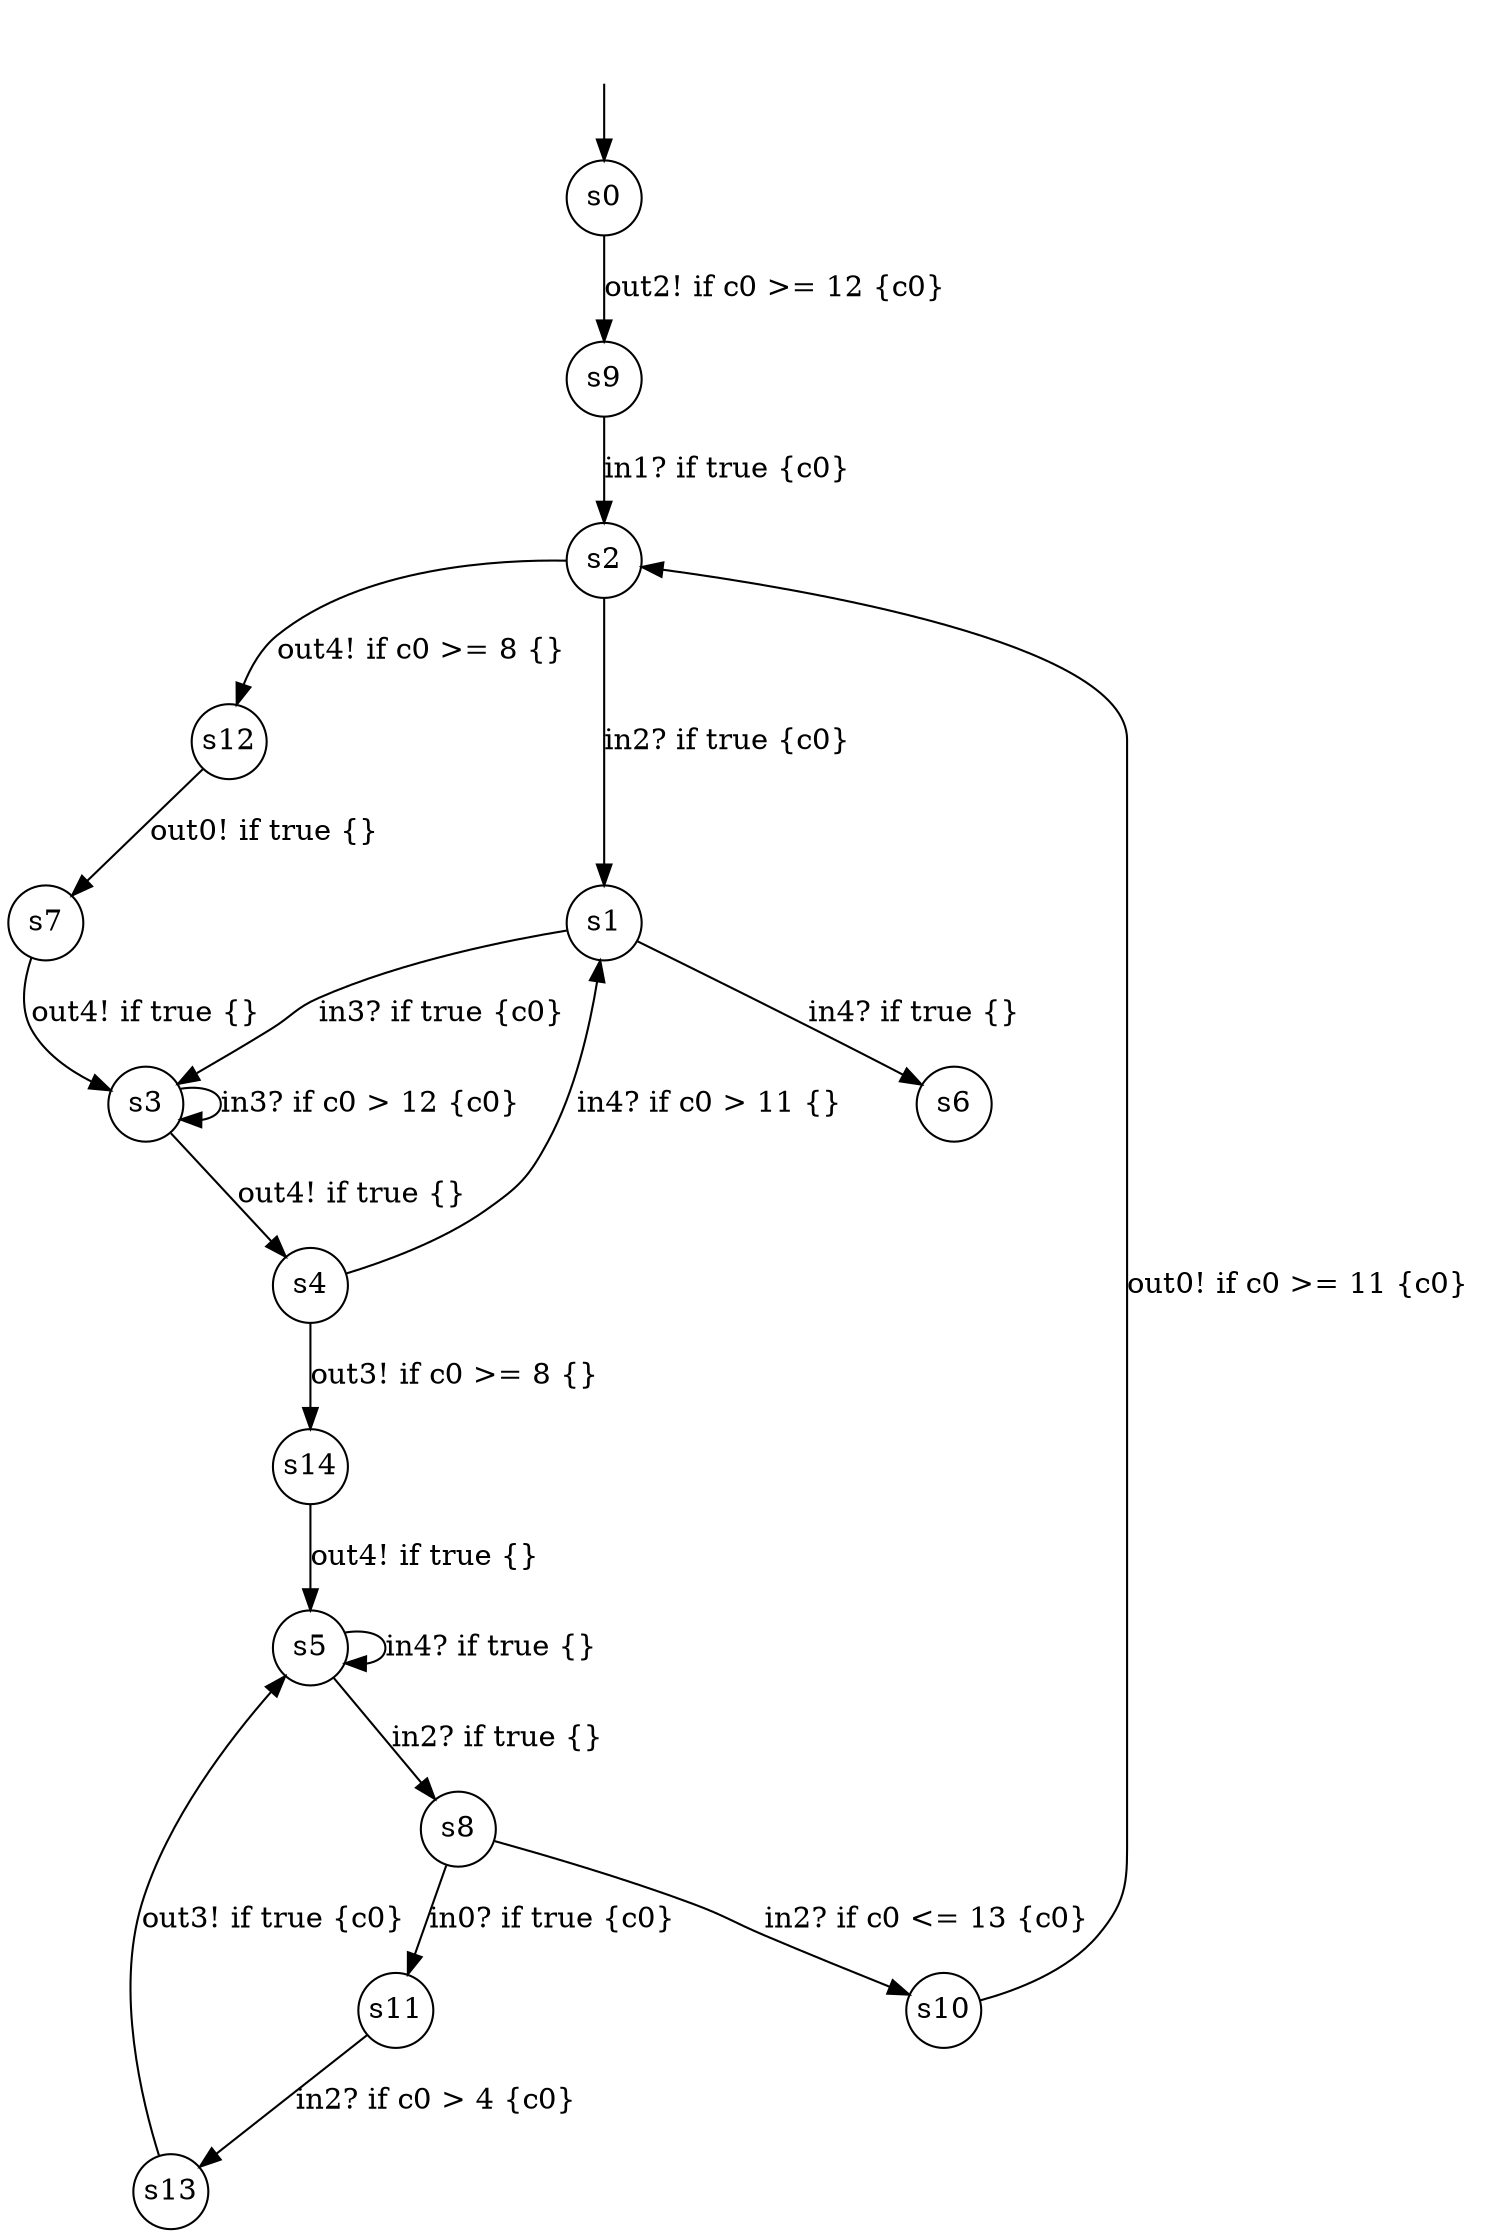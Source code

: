 digraph g {
__start0 [label="" shape="none"];
s0 [shape="circle" margin=0 label="s0"];
s1 [shape="circle" margin=0 label="s1"];
s2 [shape="circle" margin=0 label="s2"];
s3 [shape="circle" margin=0 label="s3"];
s4 [shape="circle" margin=0 label="s4"];
s5 [shape="circle" margin=0 label="s5"];
s6 [shape="circle" margin=0 label="s6"];
s7 [shape="circle" margin=0 label="s7"];
s8 [shape="circle" margin=0 label="s8"];
s9 [shape="circle" margin=0 label="s9"];
s10 [shape="circle" margin=0 label="s10"];
s11 [shape="circle" margin=0 label="s11"];
s12 [shape="circle" margin=0 label="s12"];
s13 [shape="circle" margin=0 label="s13"];
s14 [shape="circle" margin=0 label="s14"];
s0 -> s9 [label="out2! if c0 >= 12 {c0} "];
s1 -> s3 [label="in3? if true {c0} "];
s1 -> s6 [label="in4? if true {} "];
s2 -> s1 [label="in2? if true {c0} "];
s2 -> s12 [label="out4! if c0 >= 8 {} "];
s3 -> s4 [label="out4! if true {} "];
s3 -> s3 [label="in3? if c0 > 12 {c0} "];
s4 -> s14 [label="out3! if c0 >= 8 {} "];
s4 -> s1 [label="in4? if c0 > 11 {} "];
s5 -> s5 [label="in4? if true {} "];
s5 -> s8 [label="in2? if true {} "];
s7 -> s3 [label="out4! if true {} "];
s8 -> s10 [label="in2? if c0 <= 13 {c0} "];
s8 -> s11 [label="in0? if true {c0} "];
s9 -> s2 [label="in1? if true {c0} "];
s10 -> s2 [label="out0! if c0 >= 11 {c0} "];
s11 -> s13 [label="in2? if c0 > 4 {c0} "];
s12 -> s7 [label="out0! if true {} "];
s13 -> s5 [label="out3! if true {c0} "];
s14 -> s5 [label="out4! if true {} "];
__start0 -> s0;
}
